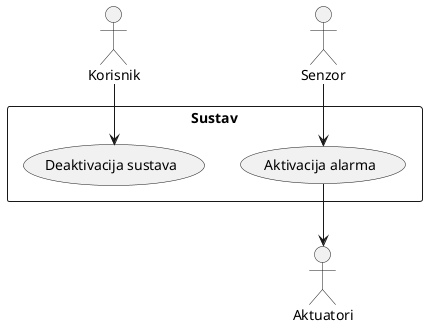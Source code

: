 @startuml
actor Korisnik
actor Senzor
actor Aktuatori

rectangle "Sustav" {
  usecase "Aktivacija alarma" as UC1
  usecase "Deaktivacija sustava" as UC2
}

Korisnik --> UC2
Senzor --> UC1
UC1 --> Aktuatori
@enduml
